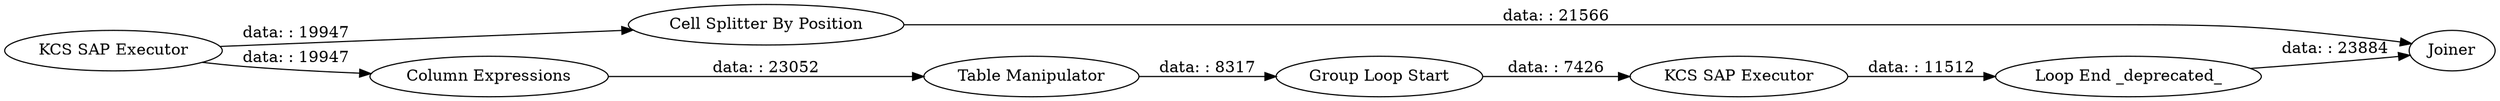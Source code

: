digraph {
	"4292190568251266613_7" [label="Table Manipulator"]
	"4292190568251266613_13" [label="KCS SAP Executor"]
	"4292190568251266613_10" [label="Loop End _deprecated_"]
	"4292190568251266613_11" [label=Joiner]
	"4292190568251266613_14" [label="Cell Splitter By Position"]
	"4292190568251266613_3" [label="Group Loop Start"]
	"4292190568251266613_12" [label="KCS SAP Executor"]
	"4292190568251266613_6" [label="Column Expressions"]
	"4292190568251266613_3" -> "4292190568251266613_13" [label="data: : 7426"]
	"4292190568251266613_13" -> "4292190568251266613_10" [label="data: : 11512"]
	"4292190568251266613_10" -> "4292190568251266613_11" [label="data: : 23884"]
	"4292190568251266613_12" -> "4292190568251266613_6" [label="data: : 19947"]
	"4292190568251266613_7" -> "4292190568251266613_3" [label="data: : 8317"]
	"4292190568251266613_12" -> "4292190568251266613_14" [label="data: : 19947"]
	"4292190568251266613_14" -> "4292190568251266613_11" [label="data: : 21566"]
	"4292190568251266613_6" -> "4292190568251266613_7" [label="data: : 23052"]
	rankdir=LR
}
